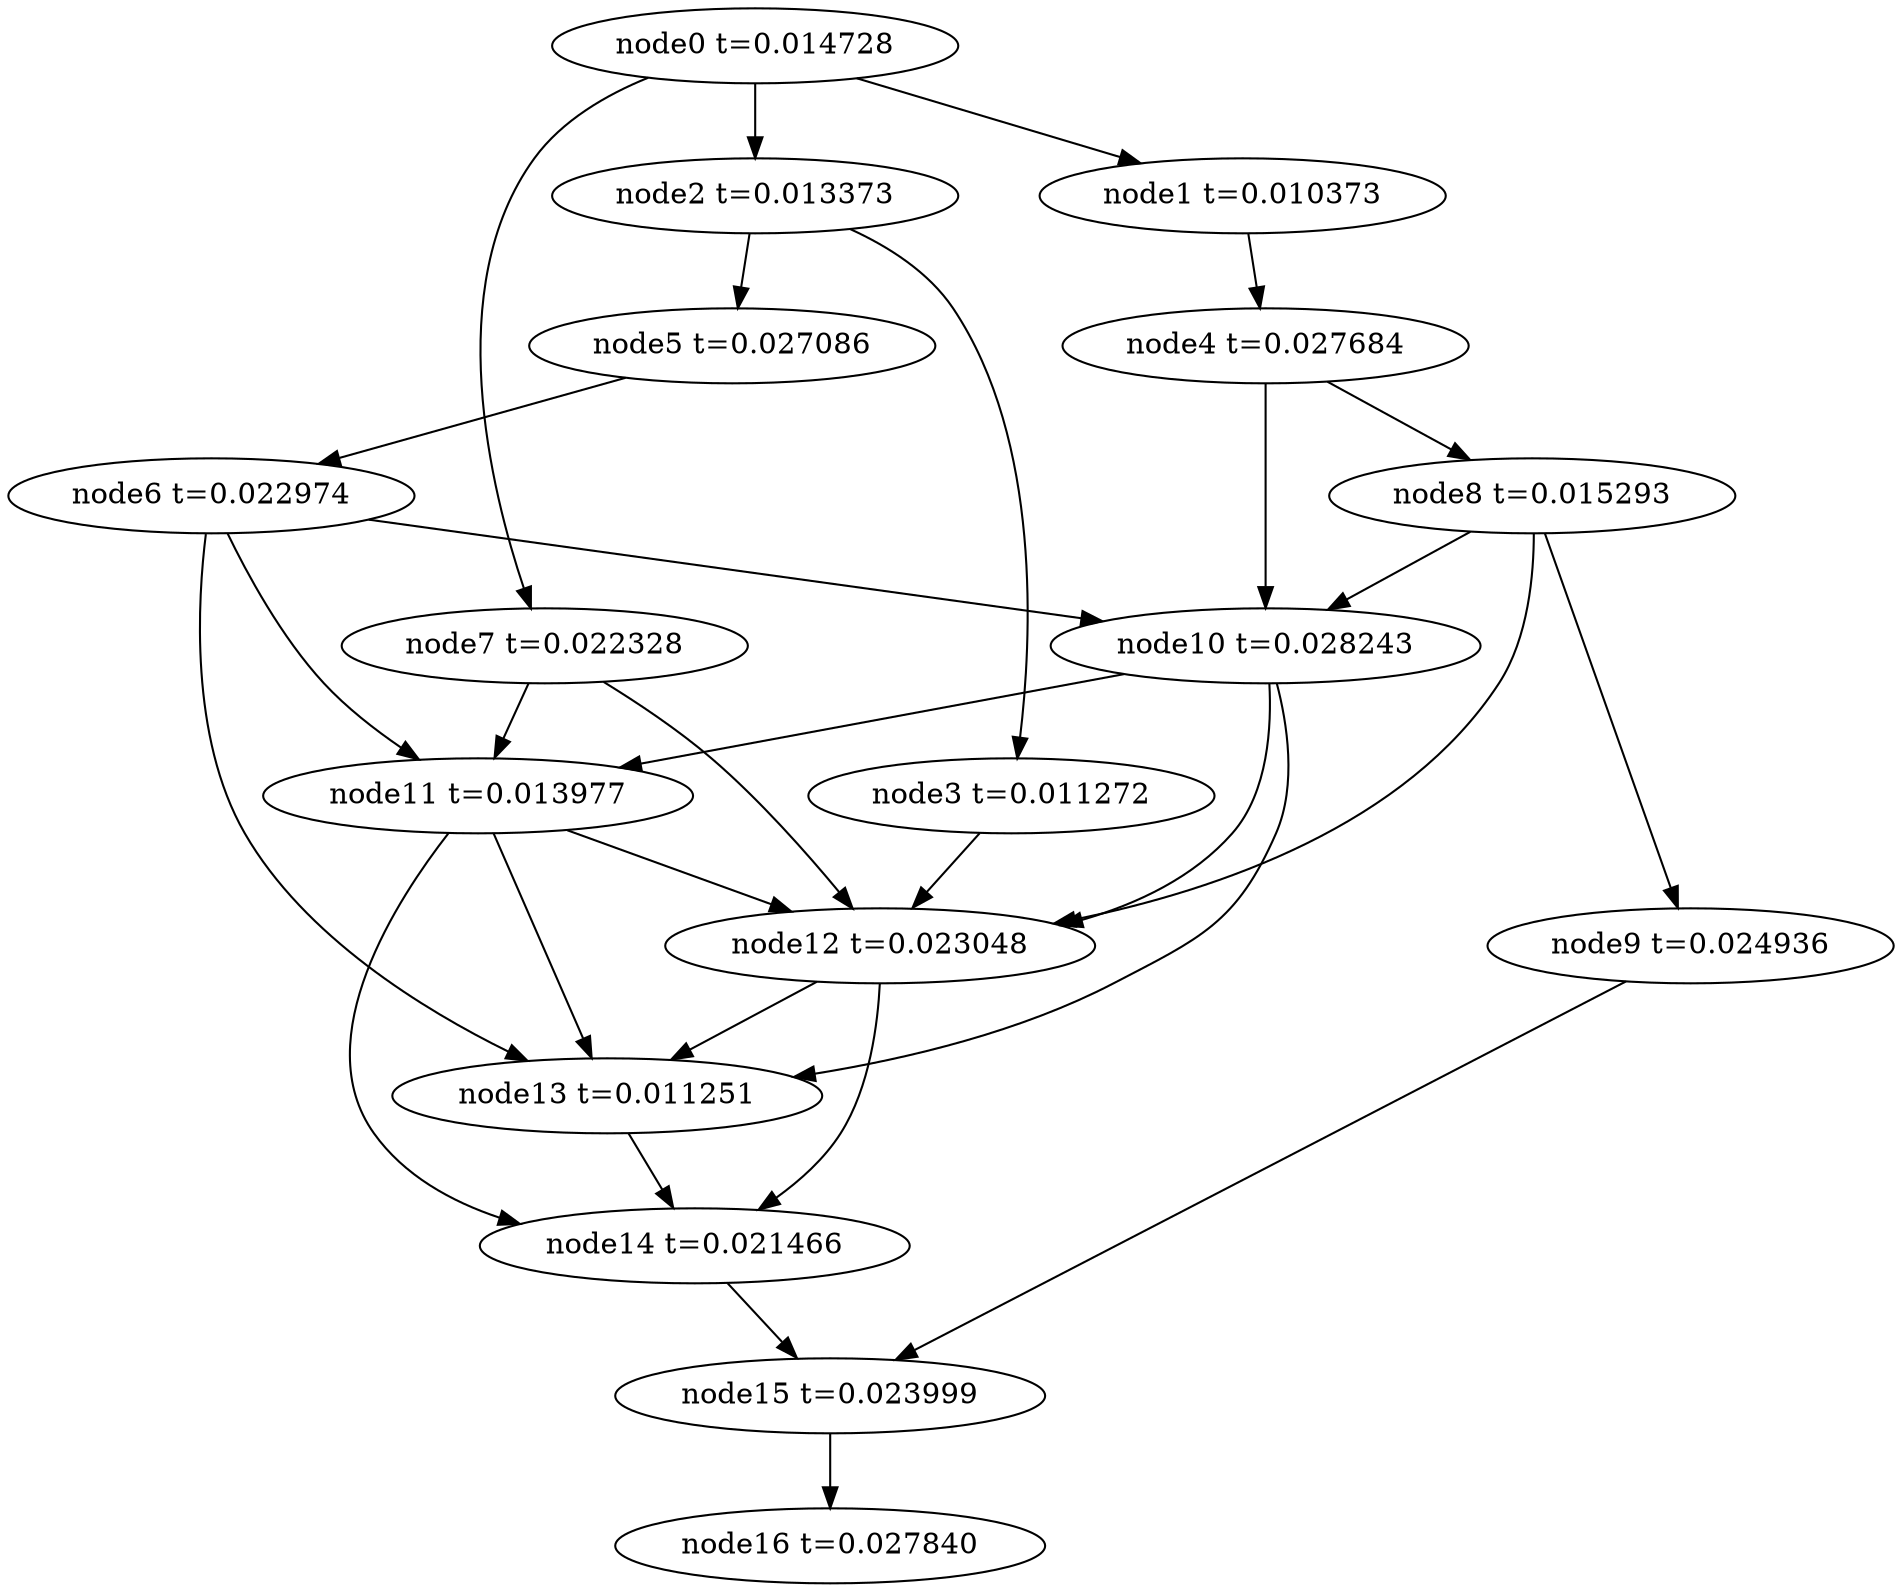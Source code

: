 digraph g{
	node16[label="node16 t=0.027840"]
	node15 -> node16
	node15[label="node15 t=0.023999"];
	node14 -> node15
	node14[label="node14 t=0.021466"];
	node13 -> node14
	node13[label="node13 t=0.011251"];
	node12 -> node14
	node12 -> node13
	node12[label="node12 t=0.023048"];
	node11 -> node14
	node11 -> node13
	node11 -> node12
	node11[label="node11 t=0.013977"];
	node10 -> node13
	node10 -> node12
	node10 -> node11
	node10[label="node10 t=0.028243"];
	node9 -> node15
	node9[label="node9 t=0.024936"];
	node8 -> node12
	node8 -> node10
	node8 -> node9
	node8[label="node8 t=0.015293"];
	node7 -> node12
	node7 -> node11
	node7[label="node7 t=0.022328"];
	node6 -> node13
	node6 -> node11
	node6 -> node10
	node6[label="node6 t=0.022974"];
	node5 -> node6
	node5[label="node5 t=0.027086"];
	node4 -> node10
	node4 -> node8
	node4[label="node4 t=0.027684"];
	node3 -> node12
	node3[label="node3 t=0.011272"];
	node2 -> node5
	node2 -> node3
	node2[label="node2 t=0.013373"];
	node1 -> node4
	node1[label="node1 t=0.010373"];
	node0 -> node7
	node0 -> node2
	node0 -> node1
	node0[label="node0 t=0.014728"];
}
